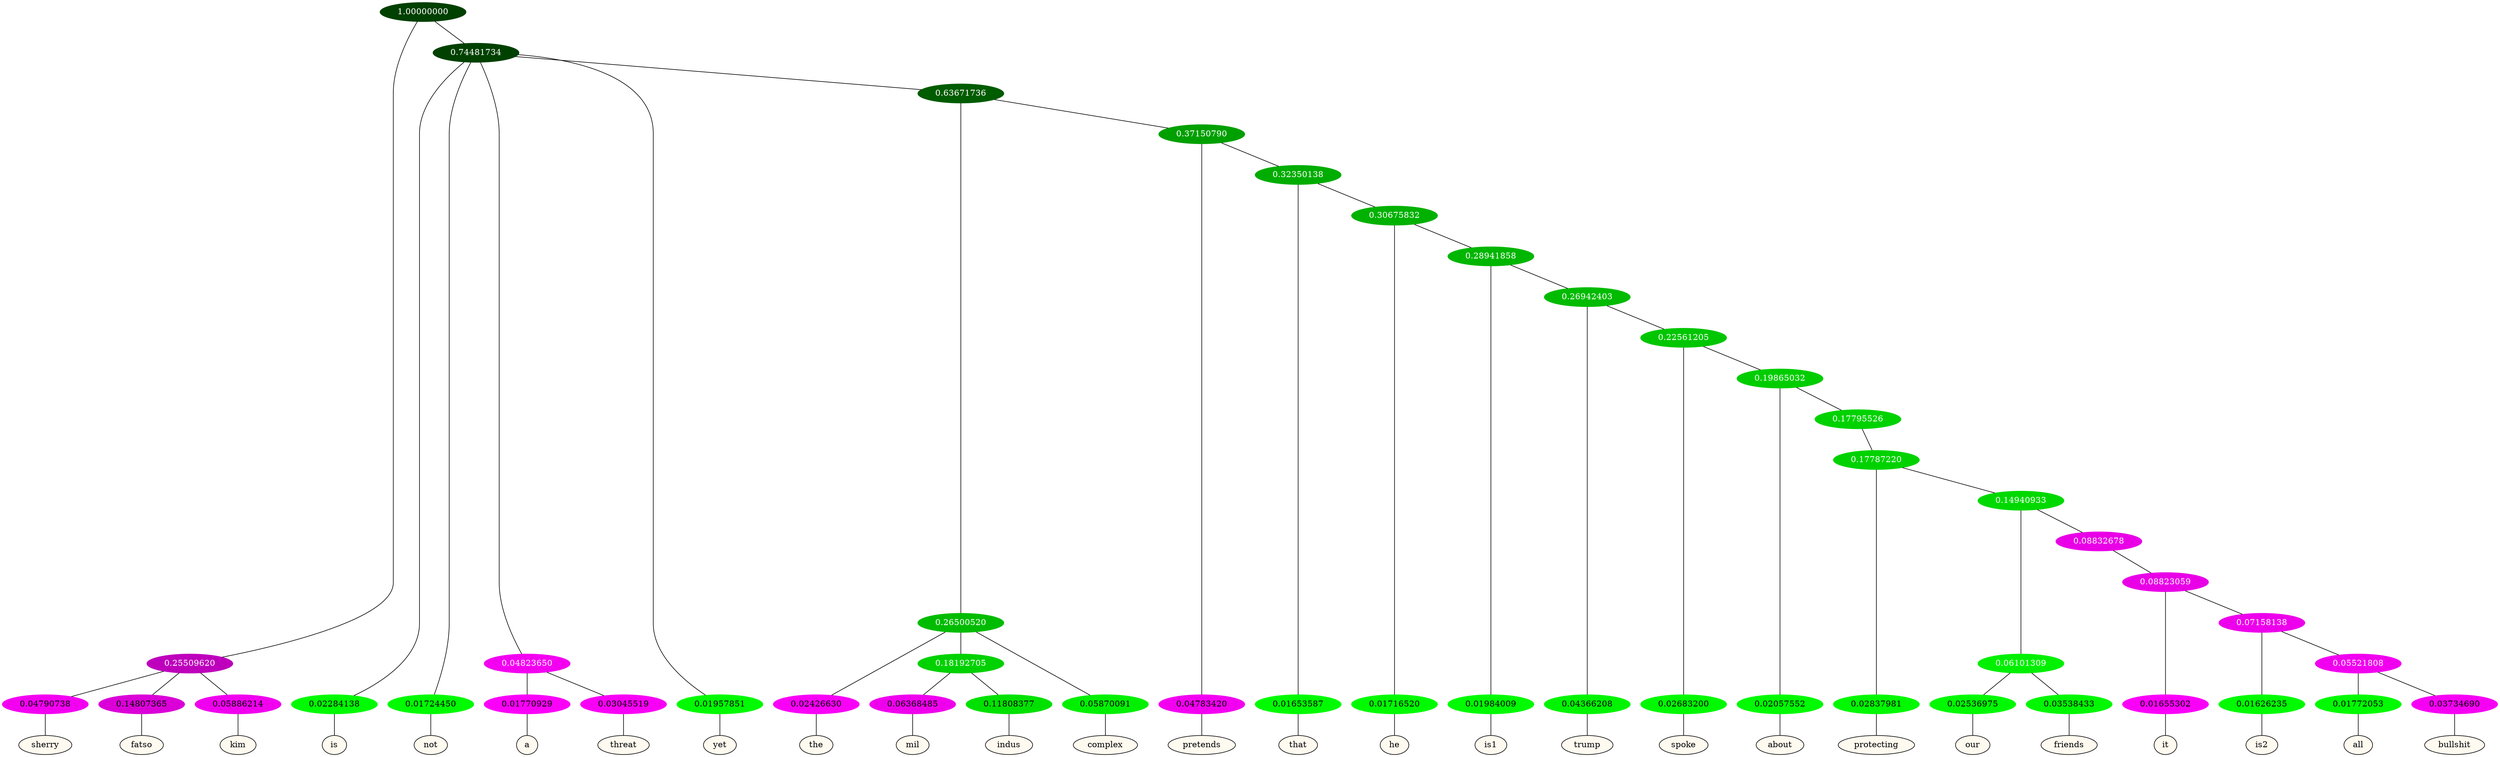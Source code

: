 graph {
	node [format=png height=0.15 nodesep=0.001 ordering=out overlap=prism overlap_scaling=0.01 ranksep=0.001 ratio=0.2 style=filled width=0.15]
	{
		rank=same
		a_w_3 [label=sherry color=black fillcolor=floralwhite style="filled,solid"]
		a_w_4 [label=fatso color=black fillcolor=floralwhite style="filled,solid"]
		a_w_5 [label=kim color=black fillcolor=floralwhite style="filled,solid"]
		a_w_6 [label=is color=black fillcolor=floralwhite style="filled,solid"]
		a_w_7 [label=not color=black fillcolor=floralwhite style="filled,solid"]
		a_w_11 [label=a color=black fillcolor=floralwhite style="filled,solid"]
		a_w_12 [label=threat color=black fillcolor=floralwhite style="filled,solid"]
		a_w_9 [label=yet color=black fillcolor=floralwhite style="filled,solid"]
		a_w_15 [label=the color=black fillcolor=floralwhite style="filled,solid"]
		a_w_20 [label=mil color=black fillcolor=floralwhite style="filled,solid"]
		a_w_21 [label=indus color=black fillcolor=floralwhite style="filled,solid"]
		a_w_17 [label=complex color=black fillcolor=floralwhite style="filled,solid"]
		a_w_18 [label=pretends color=black fillcolor=floralwhite style="filled,solid"]
		a_w_22 [label=that color=black fillcolor=floralwhite style="filled,solid"]
		a_w_24 [label=he color=black fillcolor=floralwhite style="filled,solid"]
		a_w_26 [label=is1 color=black fillcolor=floralwhite style="filled,solid"]
		a_w_28 [label=trump color=black fillcolor=floralwhite style="filled,solid"]
		a_w_30 [label=spoke color=black fillcolor=floralwhite style="filled,solid"]
		a_w_32 [label=about color=black fillcolor=floralwhite style="filled,solid"]
		a_w_35 [label=protecting color=black fillcolor=floralwhite style="filled,solid"]
		a_w_39 [label=our color=black fillcolor=floralwhite style="filled,solid"]
		a_w_40 [label=friends color=black fillcolor=floralwhite style="filled,solid"]
		a_w_42 [label=it color=black fillcolor=floralwhite style="filled,solid"]
		a_w_44 [label=is2 color=black fillcolor=floralwhite style="filled,solid"]
		a_w_46 [label=all color=black fillcolor=floralwhite style="filled,solid"]
		a_w_47 [label=bullshit color=black fillcolor=floralwhite style="filled,solid"]
	}
	a_n_3 -- a_w_3
	a_n_4 -- a_w_4
	a_n_5 -- a_w_5
	a_n_6 -- a_w_6
	a_n_7 -- a_w_7
	a_n_11 -- a_w_11
	a_n_12 -- a_w_12
	a_n_9 -- a_w_9
	a_n_15 -- a_w_15
	a_n_20 -- a_w_20
	a_n_21 -- a_w_21
	a_n_17 -- a_w_17
	a_n_18 -- a_w_18
	a_n_22 -- a_w_22
	a_n_24 -- a_w_24
	a_n_26 -- a_w_26
	a_n_28 -- a_w_28
	a_n_30 -- a_w_30
	a_n_32 -- a_w_32
	a_n_35 -- a_w_35
	a_n_39 -- a_w_39
	a_n_40 -- a_w_40
	a_n_42 -- a_w_42
	a_n_44 -- a_w_44
	a_n_46 -- a_w_46
	a_n_47 -- a_w_47
	{
		rank=same
		a_n_3 [label=0.04790738 color="0.835 1.000 0.952" fontcolor=black]
		a_n_4 [label=0.14807365 color="0.835 1.000 0.852" fontcolor=black]
		a_n_5 [label=0.05886214 color="0.835 1.000 0.941" fontcolor=black]
		a_n_6 [label=0.02284138 color="0.334 1.000 0.977" fontcolor=black]
		a_n_7 [label=0.01724450 color="0.334 1.000 0.983" fontcolor=black]
		a_n_11 [label=0.01770929 color="0.835 1.000 0.982" fontcolor=black]
		a_n_12 [label=0.03045519 color="0.835 1.000 0.970" fontcolor=black]
		a_n_9 [label=0.01957851 color="0.334 1.000 0.980" fontcolor=black]
		a_n_15 [label=0.02426630 color="0.835 1.000 0.976" fontcolor=black]
		a_n_20 [label=0.06368485 color="0.835 1.000 0.936" fontcolor=black]
		a_n_21 [label=0.11808377 color="0.334 1.000 0.882" fontcolor=black]
		a_n_17 [label=0.05870091 color="0.334 1.000 0.941" fontcolor=black]
		a_n_18 [label=0.04783420 color="0.835 1.000 0.952" fontcolor=black]
		a_n_22 [label=0.01653587 color="0.334 1.000 0.983" fontcolor=black]
		a_n_24 [label=0.01716520 color="0.334 1.000 0.983" fontcolor=black]
		a_n_26 [label=0.01984009 color="0.334 1.000 0.980" fontcolor=black]
		a_n_28 [label=0.04366208 color="0.334 1.000 0.956" fontcolor=black]
		a_n_30 [label=0.02683200 color="0.334 1.000 0.973" fontcolor=black]
		a_n_32 [label=0.02057552 color="0.334 1.000 0.979" fontcolor=black]
		a_n_35 [label=0.02837981 color="0.334 1.000 0.972" fontcolor=black]
		a_n_39 [label=0.02536975 color="0.334 1.000 0.975" fontcolor=black]
		a_n_40 [label=0.03538433 color="0.334 1.000 0.965" fontcolor=black]
		a_n_42 [label=0.01655302 color="0.835 1.000 0.983" fontcolor=black]
		a_n_44 [label=0.01626235 color="0.334 1.000 0.984" fontcolor=black]
		a_n_46 [label=0.01772053 color="0.334 1.000 0.982" fontcolor=black]
		a_n_47 [label=0.03734690 color="0.835 1.000 0.963" fontcolor=black]
	}
	a_n_0 [label=1.00000000 color="0.334 1.000 0.250" fontcolor=grey99]
	a_n_1 [label=0.25509620 color="0.835 1.000 0.745" fontcolor=grey99]
	a_n_0 -- a_n_1
	a_n_2 [label=0.74481734 color="0.334 1.000 0.255" fontcolor=grey99]
	a_n_0 -- a_n_2
	a_n_1 -- a_n_3
	a_n_1 -- a_n_4
	a_n_1 -- a_n_5
	a_n_2 -- a_n_6
	a_n_2 -- a_n_7
	a_n_8 [label=0.04823650 color="0.835 1.000 0.952" fontcolor=grey99]
	a_n_2 -- a_n_8
	a_n_2 -- a_n_9
	a_n_10 [label=0.63671736 color="0.334 1.000 0.363" fontcolor=grey99]
	a_n_2 -- a_n_10
	a_n_8 -- a_n_11
	a_n_8 -- a_n_12
	a_n_13 [label=0.26500520 color="0.334 1.000 0.735" fontcolor=grey99]
	a_n_10 -- a_n_13
	a_n_14 [label=0.37150790 color="0.334 1.000 0.628" fontcolor=grey99]
	a_n_10 -- a_n_14
	a_n_13 -- a_n_15
	a_n_16 [label=0.18192705 color="0.334 1.000 0.818" fontcolor=grey99]
	a_n_13 -- a_n_16
	a_n_13 -- a_n_17
	a_n_14 -- a_n_18
	a_n_19 [label=0.32350138 color="0.334 1.000 0.676" fontcolor=grey99]
	a_n_14 -- a_n_19
	a_n_16 -- a_n_20
	a_n_16 -- a_n_21
	a_n_19 -- a_n_22
	a_n_23 [label=0.30675832 color="0.334 1.000 0.693" fontcolor=grey99]
	a_n_19 -- a_n_23
	a_n_23 -- a_n_24
	a_n_25 [label=0.28941858 color="0.334 1.000 0.711" fontcolor=grey99]
	a_n_23 -- a_n_25
	a_n_25 -- a_n_26
	a_n_27 [label=0.26942403 color="0.334 1.000 0.731" fontcolor=grey99]
	a_n_25 -- a_n_27
	a_n_27 -- a_n_28
	a_n_29 [label=0.22561205 color="0.334 1.000 0.774" fontcolor=grey99]
	a_n_27 -- a_n_29
	a_n_29 -- a_n_30
	a_n_31 [label=0.19865032 color="0.334 1.000 0.801" fontcolor=grey99]
	a_n_29 -- a_n_31
	a_n_31 -- a_n_32
	a_n_33 [label=0.17795526 color="0.334 1.000 0.822" fontcolor=grey99]
	a_n_31 -- a_n_33
	a_n_34 [label=0.17787220 color="0.334 1.000 0.822" fontcolor=grey99]
	a_n_33 -- a_n_34
	a_n_34 -- a_n_35
	a_n_36 [label=0.14940933 color="0.334 1.000 0.851" fontcolor=grey99]
	a_n_34 -- a_n_36
	a_n_37 [label=0.06101309 color="0.334 1.000 0.939" fontcolor=grey99]
	a_n_36 -- a_n_37
	a_n_38 [label=0.08832678 color="0.835 1.000 0.912" fontcolor=grey99]
	a_n_36 -- a_n_38
	a_n_37 -- a_n_39
	a_n_37 -- a_n_40
	a_n_41 [label=0.08823059 color="0.835 1.000 0.912" fontcolor=grey99]
	a_n_38 -- a_n_41
	a_n_41 -- a_n_42
	a_n_43 [label=0.07158138 color="0.835 1.000 0.928" fontcolor=grey99]
	a_n_41 -- a_n_43
	a_n_43 -- a_n_44
	a_n_45 [label=0.05521808 color="0.835 1.000 0.945" fontcolor=grey99]
	a_n_43 -- a_n_45
	a_n_45 -- a_n_46
	a_n_45 -- a_n_47
}
